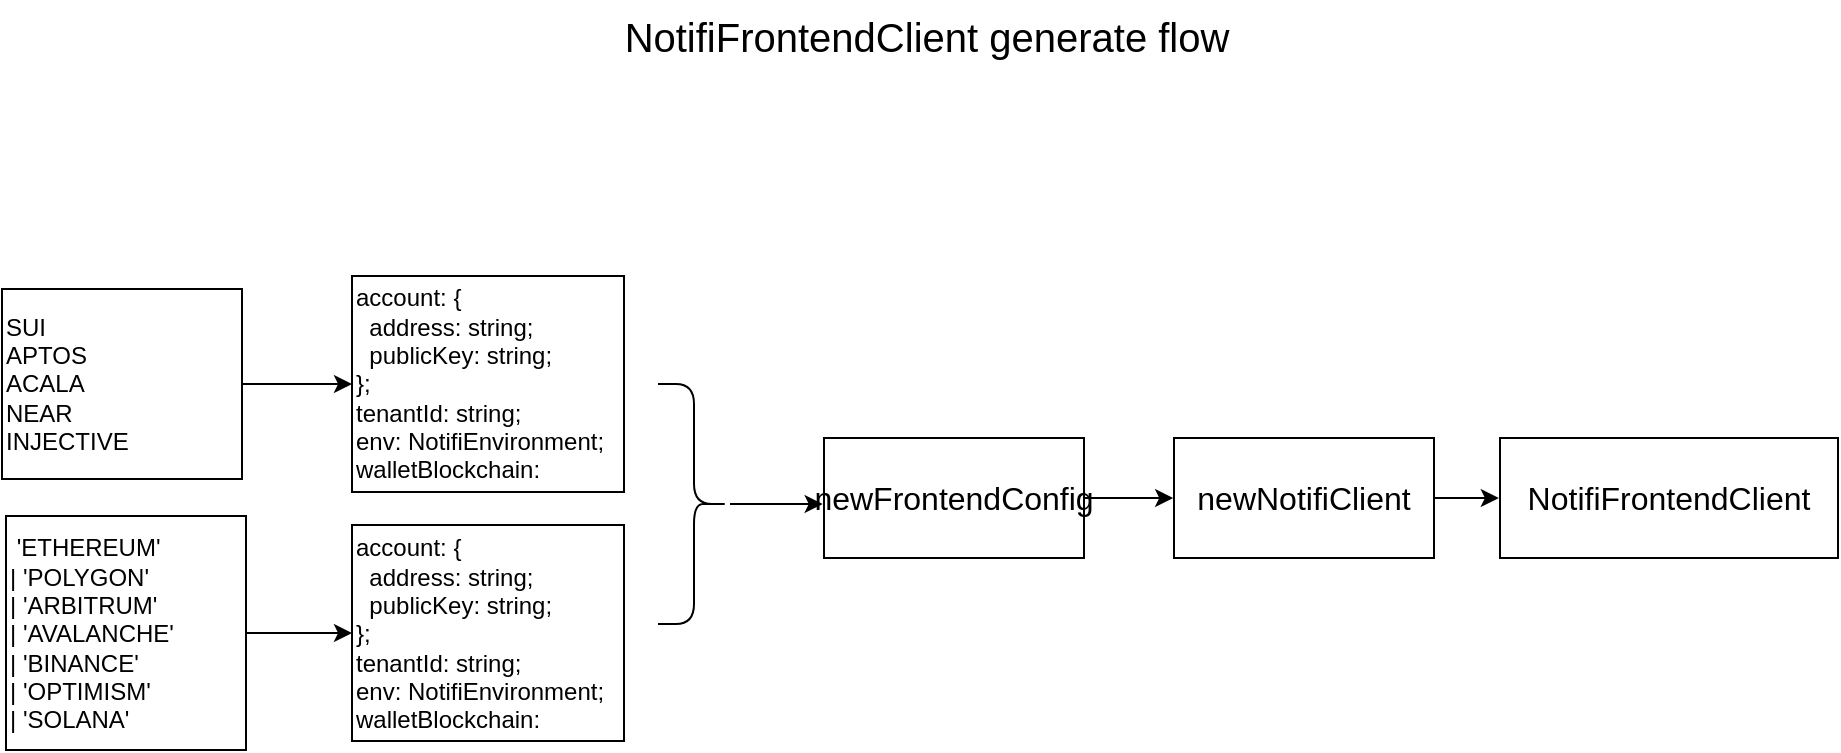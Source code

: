 <mxfile>
    <diagram id="RYvdN_0g_RRVlRkZ2gxF" name="Page-1">
        <mxGraphModel dx="975" dy="632" grid="0" gridSize="10" guides="1" tooltips="1" connect="1" arrows="1" fold="1" page="0" pageScale="1" pageWidth="850" pageHeight="1100" background="#ffffff" math="0" shadow="0">
            <root>
                <mxCell id="0"/>
                <mxCell id="1" parent="0"/>
                <mxCell id="35" style="edgeStyle=none;html=1;entryX=0;entryY=0.5;entryDx=0;entryDy=0;strokeColor=#000000;fontSize=16;fontColor=#000000;" parent="1" source="18" target="21" edge="1">
                    <mxGeometry relative="1" as="geometry"/>
                </mxCell>
                <mxCell id="18" value="SUI&lt;br&gt;APTOS&lt;br&gt;ACALA&lt;br&gt;NEAR&lt;br&gt;INJECTIVE" style="whiteSpace=wrap;html=1;labelBackgroundColor=none;strokeColor=#000000;fontColor=#000000;fillColor=none;align=left;" parent="1" vertex="1">
                    <mxGeometry x="-160" y="230.5" width="120" height="95" as="geometry"/>
                </mxCell>
                <mxCell id="36" style="edgeStyle=none;html=1;entryX=0;entryY=0.5;entryDx=0;entryDy=0;strokeColor=#000000;fontSize=16;fontColor=#000000;" parent="1" source="19" target="34" edge="1">
                    <mxGeometry relative="1" as="geometry"/>
                </mxCell>
                <mxCell id="19" value=" 'ETHEREUM'&#10;    | 'POLYGON'&#10;    | 'ARBITRUM'&#10;    | 'AVALANCHE'&#10;    | 'BINANCE'&#10;    | 'OPTIMISM'&#10;    | 'SOLANA'" style="labelBackgroundColor=none;strokeColor=#000000;fontColor=#000000;fillColor=none;align=left;whiteSpace=wrap;" parent="1" vertex="1">
                    <mxGeometry x="-158" y="344" width="120" height="117" as="geometry"/>
                </mxCell>
                <mxCell id="21" value="account: {&#10;  address: string;&#10;  publicKey: string;&#10;  };&#10;  tenantId: string;&#10;  env: NotifiEnvironment;&#10;  walletBlockchain:" style="whiteSpace=wrap;labelBackgroundColor=none;strokeColor=#000000;fontColor=#000000;fillColor=none;align=left;" parent="1" vertex="1">
                    <mxGeometry x="15" y="224" width="136" height="108" as="geometry"/>
                </mxCell>
                <mxCell id="34" value="account: {&#10;  address: string;&#10;  publicKey: string;&#10;  };&#10;  tenantId: string;&#10;  env: NotifiEnvironment;&#10;  walletBlockchain:" style="whiteSpace=wrap;labelBackgroundColor=none;strokeColor=#000000;fontColor=#000000;fillColor=none;align=left;" parent="1" vertex="1">
                    <mxGeometry x="15" y="348.5" width="136" height="108" as="geometry"/>
                </mxCell>
                <mxCell id="37" value="NotifiFrontendClient generate flow" style="text;html=1;align=center;verticalAlign=middle;resizable=0;points=[];autosize=1;strokeColor=none;fillColor=none;fontSize=20;fontColor=#000000;" parent="1" vertex="1">
                    <mxGeometry x="142" y="86" width="320" height="36" as="geometry"/>
                </mxCell>
                <mxCell id="39" style="edgeStyle=none;html=1;strokeColor=#000000;fontSize=16;fontColor=#000000;" parent="1" source="38" edge="1">
                    <mxGeometry relative="1" as="geometry">
                        <mxPoint x="250.333" y="338" as="targetPoint"/>
                    </mxGeometry>
                </mxCell>
                <mxCell id="38" value="" style="shape=curlyBracket;whiteSpace=wrap;html=1;rounded=1;flipH=1;labelPosition=right;verticalLabelPosition=middle;align=left;verticalAlign=middle;labelBackgroundColor=none;strokeColor=#000000;fontSize=16;fontColor=#000000;fillColor=none;" parent="1" vertex="1">
                    <mxGeometry x="168" y="278" width="36" height="120" as="geometry"/>
                </mxCell>
                <mxCell id="41" style="edgeStyle=none;html=1;strokeColor=#000000;fontSize=16;fontColor=#000000;" parent="1" source="40" edge="1">
                    <mxGeometry relative="1" as="geometry">
                        <mxPoint x="425.571" y="335" as="targetPoint"/>
                    </mxGeometry>
                </mxCell>
                <mxCell id="40" value="newFrontendConfig" style="whiteSpace=wrap;html=1;labelBackgroundColor=none;strokeColor=#000000;fontSize=16;fontColor=#000000;fillColor=none;" parent="1" vertex="1">
                    <mxGeometry x="251" y="305" width="130" height="60" as="geometry"/>
                </mxCell>
                <mxCell id="43" style="edgeStyle=none;html=1;strokeColor=#000000;fontSize=16;fontColor=#000000;" parent="1" source="42" edge="1">
                    <mxGeometry relative="1" as="geometry">
                        <mxPoint x="588.429" y="335" as="targetPoint"/>
                    </mxGeometry>
                </mxCell>
                <mxCell id="42" value="newNotifiClient" style="whiteSpace=wrap;html=1;labelBackgroundColor=none;strokeColor=#000000;fontSize=16;fontColor=#000000;fillColor=none;" parent="1" vertex="1">
                    <mxGeometry x="426" y="305" width="130" height="60" as="geometry"/>
                </mxCell>
                <mxCell id="44" value="NotifiFrontendClient" style="whiteSpace=wrap;html=1;labelBackgroundColor=none;strokeColor=#000000;fontSize=16;fontColor=#000000;fillColor=none;" parent="1" vertex="1">
                    <mxGeometry x="589" y="305" width="169" height="60" as="geometry"/>
                </mxCell>
            </root>
        </mxGraphModel>
    </diagram>
</mxfile>